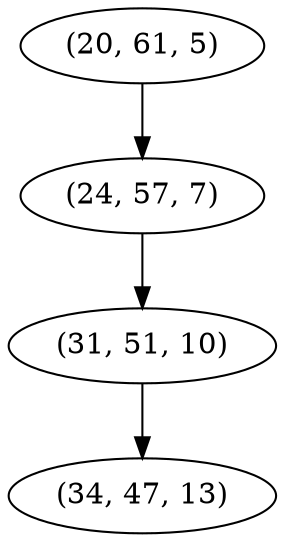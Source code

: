 digraph tree {
    "(20, 61, 5)";
    "(24, 57, 7)";
    "(31, 51, 10)";
    "(34, 47, 13)";
    "(20, 61, 5)" -> "(24, 57, 7)";
    "(24, 57, 7)" -> "(31, 51, 10)";
    "(31, 51, 10)" -> "(34, 47, 13)";
}
